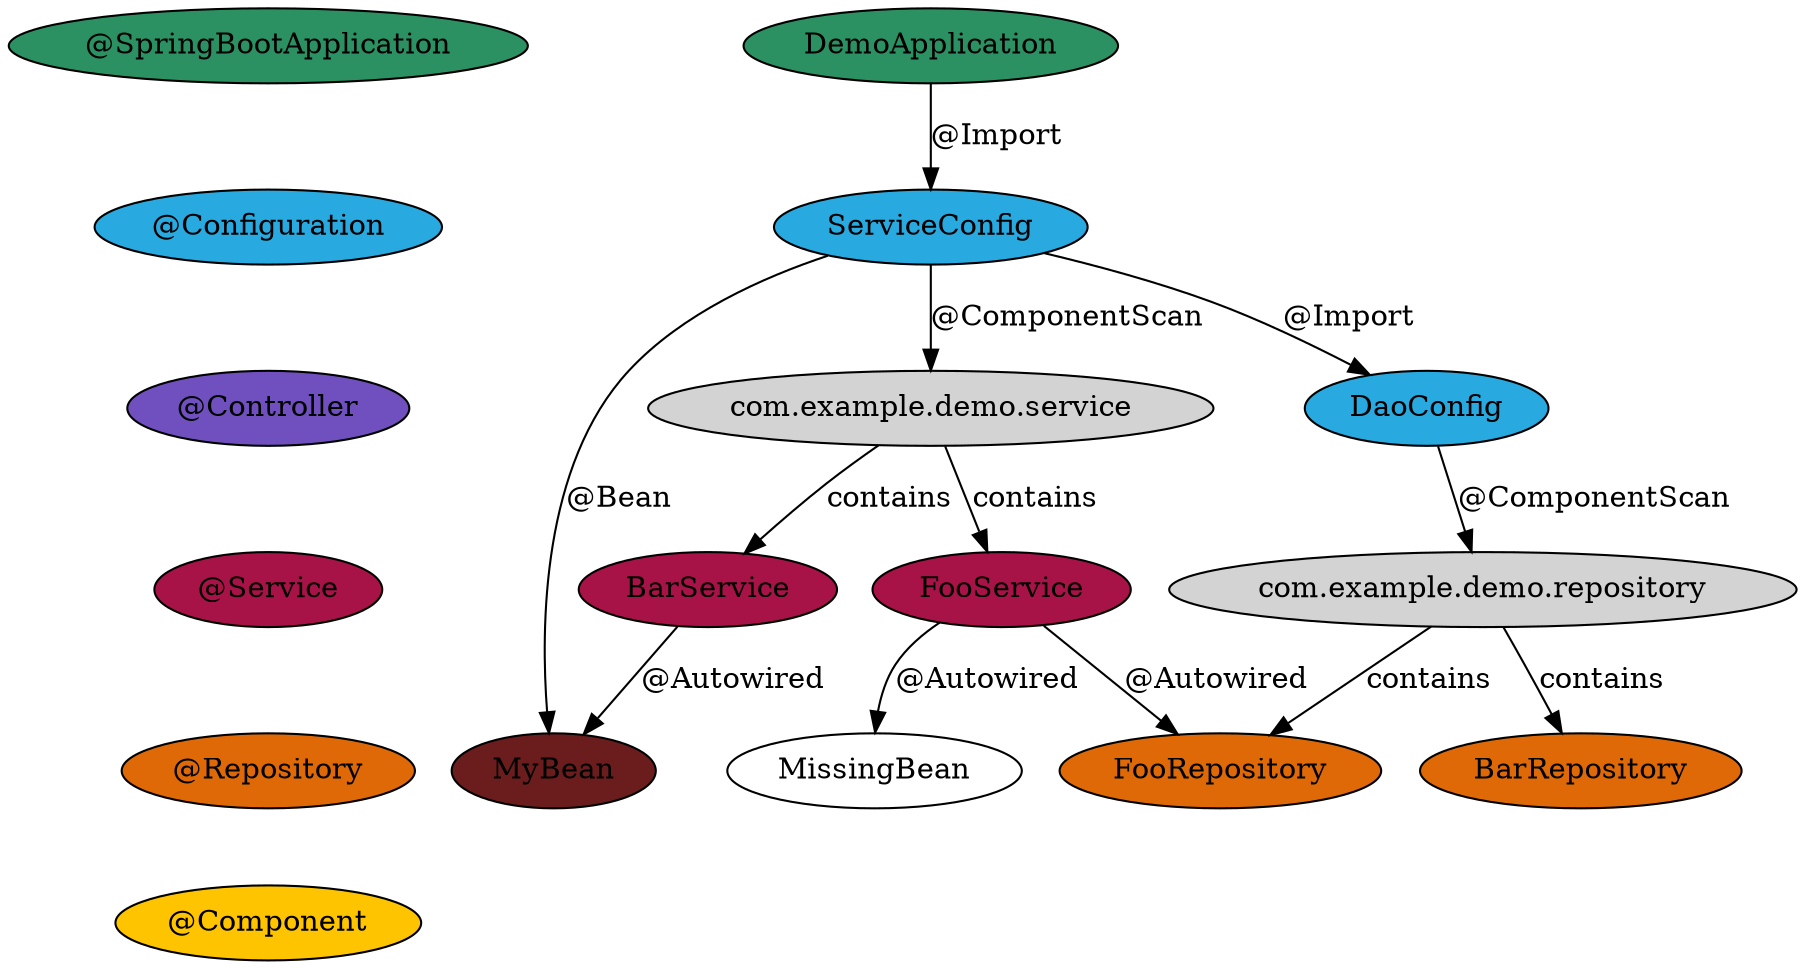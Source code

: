 digraph Components {
    # Legend
    "@SpringBootApplication" [fillcolor="#2c9162",style=filled];
    "@Configuration" [fillcolor="#28a9e0",style=filled];
    "@Controller" [fillcolor="#7050bf",style=filled];
    "@Service" [fillcolor="#a81347",style=filled];
    "@Repository" [fillcolor="#e06907",style=filled];
    "@Component" [fillcolor="#ffc400",style=filled];

    # Align legend
    "@SpringBootApplication" -> "@Configuration" [style=invis];
    "@Configuration" -> "@Controller" [style=invis];
    "@Controller" -> "@Service" [style=invis];
    "@Service" -> "@Repository" [style=invis];
    "@Repository" -> "@Component" [style=invis];

    DemoApplication [fillcolor="#2c9162"style=filled];
    DemoApplication -> ServiceConfig [label="@Import"];
    BarService [fillcolor="#a81347"style=filled];
    BarService -> MyBean [label="@Autowired"];
    FooService [fillcolor="#a81347"style=filled];
    FooService -> MissingBean [label="@Autowired"];
    FooService -> FooRepository [label="@Autowired"];
    ServiceConfig [fillcolor="#28a9e0"style=filled];
    ServiceConfig -> DaoConfig [label="@Import"];
    "com.example.demo.service" [style=filled];
    "ServiceConfig" -> "com.example.demo.service" [label="@ComponentScan"];
    "com.example.demo.service" -> BarService [label=contains];
    "com.example.demo.service" -> FooService [label=contains];
    MyBean [fillcolor="#6b1d1d",style=filled];
    ServiceConfig -> MyBean [label="@Bean"];
    BarRepository [fillcolor="#e06907"style=filled];
    FooRepository [fillcolor="#e06907"style=filled];
    DaoConfig [fillcolor="#28a9e0"style=filled];
    "com.example.demo.repository" [style=filled];
    "DaoConfig" -> "com.example.demo.repository" [label="@ComponentScan"];
    "com.example.demo.repository" -> BarRepository [label=contains];
    "com.example.demo.repository" -> FooRepository [label=contains];
}
